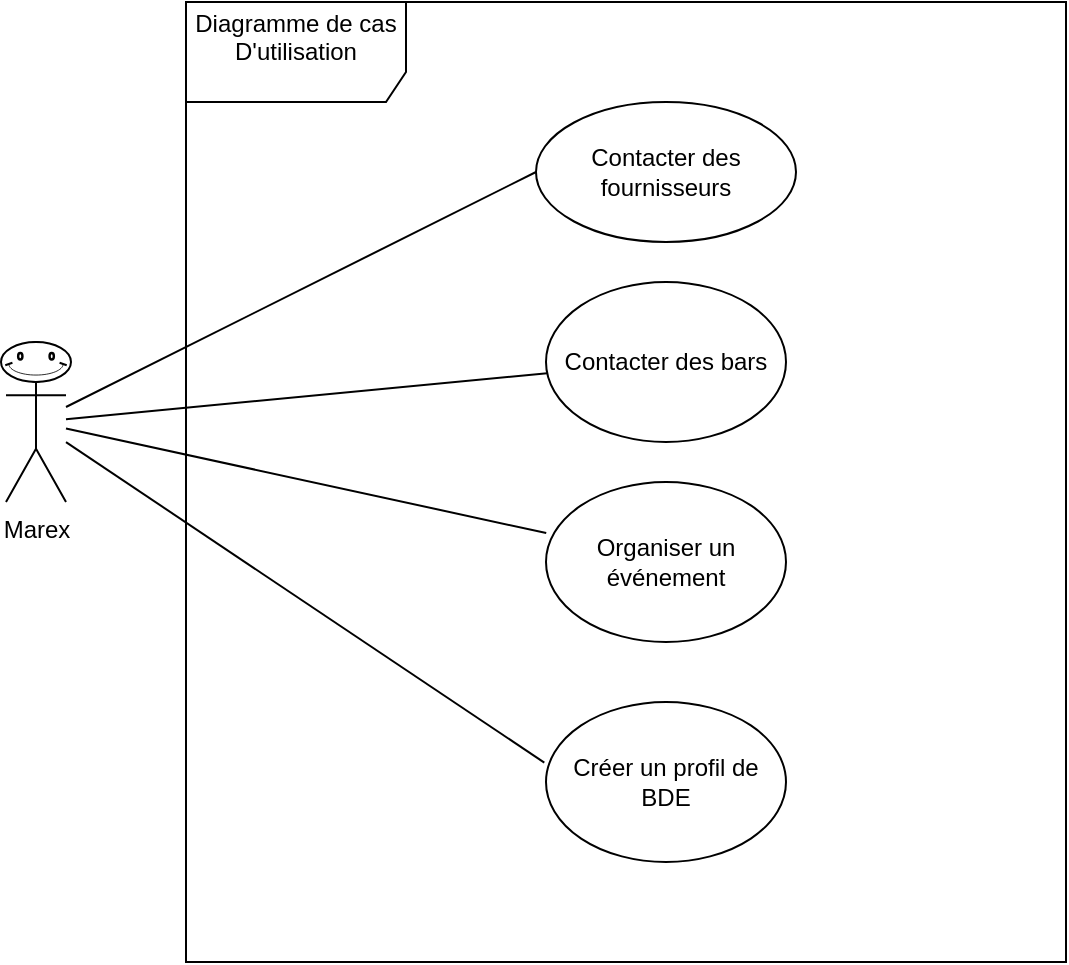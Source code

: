 <mxfile version="24.3.1" type="github">
  <diagram name="Page-1" id="fd_hAKjFNYpGGn4z0pOC">
    <mxGraphModel dx="2341" dy="695" grid="1" gridSize="10" guides="1" tooltips="1" connect="1" arrows="1" fold="1" page="1" pageScale="1" pageWidth="827" pageHeight="1169" math="0" shadow="0">
      <root>
        <mxCell id="0" />
        <mxCell id="1" parent="0" />
        <mxCell id="0vhhkYOt-qyEH0Bgxad_-2" value="Marex" style="shape=umlActor;verticalLabelPosition=bottom;verticalAlign=top;html=1;outlineConnect=0;" parent="1" vertex="1">
          <mxGeometry x="-730" y="300" width="30" height="80" as="geometry" />
        </mxCell>
        <mxCell id="0vhhkYOt-qyEH0Bgxad_-4" value="" style="verticalLabelPosition=bottom;verticalAlign=top;html=1;shape=mxgraph.basic.smiley" parent="1" vertex="1">
          <mxGeometry x="-732.5" y="300" width="35" height="20" as="geometry" />
        </mxCell>
        <mxCell id="0vhhkYOt-qyEH0Bgxad_-6" value="&lt;div&gt;Diagramme de cas D&#39;utilisation&lt;/div&gt;&lt;div&gt;&lt;br&gt;&lt;/div&gt;" style="shape=umlFrame;whiteSpace=wrap;html=1;pointerEvents=0;width=110;height=50;" parent="1" vertex="1">
          <mxGeometry x="-640" y="130" width="440" height="480" as="geometry" />
        </mxCell>
        <mxCell id="0vhhkYOt-qyEH0Bgxad_-7" value="Contacter des fournisseurs" style="ellipse;whiteSpace=wrap;html=1;" parent="1" vertex="1">
          <mxGeometry x="-465" y="180" width="130" height="70" as="geometry" />
        </mxCell>
        <mxCell id="0vhhkYOt-qyEH0Bgxad_-8" value="" style="endArrow=none;html=1;rounded=0;entryX=0;entryY=0.5;entryDx=0;entryDy=0;" parent="1" source="0vhhkYOt-qyEH0Bgxad_-2" target="0vhhkYOt-qyEH0Bgxad_-7" edge="1">
          <mxGeometry width="50" height="50" relative="1" as="geometry">
            <mxPoint x="-530" y="320" as="sourcePoint" />
            <mxPoint x="-480" y="270" as="targetPoint" />
          </mxGeometry>
        </mxCell>
        <mxCell id="0vhhkYOt-qyEH0Bgxad_-13" value="Organiser un événement" style="ellipse;whiteSpace=wrap;html=1;" parent="1" vertex="1">
          <mxGeometry x="-460" y="370" width="120" height="80" as="geometry" />
        </mxCell>
        <mxCell id="0vhhkYOt-qyEH0Bgxad_-14" value="" style="endArrow=none;html=1;rounded=0;exitX=0.001;exitY=0.319;exitDx=0;exitDy=0;exitPerimeter=0;" parent="1" source="0vhhkYOt-qyEH0Bgxad_-13" target="0vhhkYOt-qyEH0Bgxad_-2" edge="1">
          <mxGeometry width="50" height="50" relative="1" as="geometry">
            <mxPoint x="-438" y="320" as="sourcePoint" />
            <mxPoint x="-690" y="250" as="targetPoint" />
          </mxGeometry>
        </mxCell>
        <mxCell id="0vhhkYOt-qyEH0Bgxad_-15" value="Créer un profil de BDE" style="ellipse;whiteSpace=wrap;html=1;" parent="1" vertex="1">
          <mxGeometry x="-460" y="480" width="120" height="80" as="geometry" />
        </mxCell>
        <mxCell id="0vhhkYOt-qyEH0Bgxad_-16" value="" style="endArrow=none;html=1;rounded=0;exitX=-0.007;exitY=0.379;exitDx=0;exitDy=0;exitPerimeter=0;fontStyle=1" parent="1" source="0vhhkYOt-qyEH0Bgxad_-15" target="0vhhkYOt-qyEH0Bgxad_-2" edge="1">
          <mxGeometry width="50" height="50" relative="1" as="geometry">
            <mxPoint x="-440" y="534" as="sourcePoint" />
            <mxPoint x="-690" y="360" as="targetPoint" />
          </mxGeometry>
        </mxCell>
        <mxCell id="0vhhkYOt-qyEH0Bgxad_-17" value="" style="endArrow=none;html=1;rounded=0;" parent="1" source="0vhhkYOt-qyEH0Bgxad_-2" target="0vhhkYOt-qyEH0Bgxad_-18" edge="1">
          <mxGeometry width="50" height="50" relative="1" as="geometry">
            <mxPoint x="-680" y="260" as="sourcePoint" />
            <mxPoint x="-630" y="210" as="targetPoint" />
          </mxGeometry>
        </mxCell>
        <mxCell id="0vhhkYOt-qyEH0Bgxad_-18" value="Contacter des bars" style="ellipse;whiteSpace=wrap;html=1;" parent="1" vertex="1">
          <mxGeometry x="-460" y="270" width="120" height="80" as="geometry" />
        </mxCell>
      </root>
    </mxGraphModel>
  </diagram>
</mxfile>
